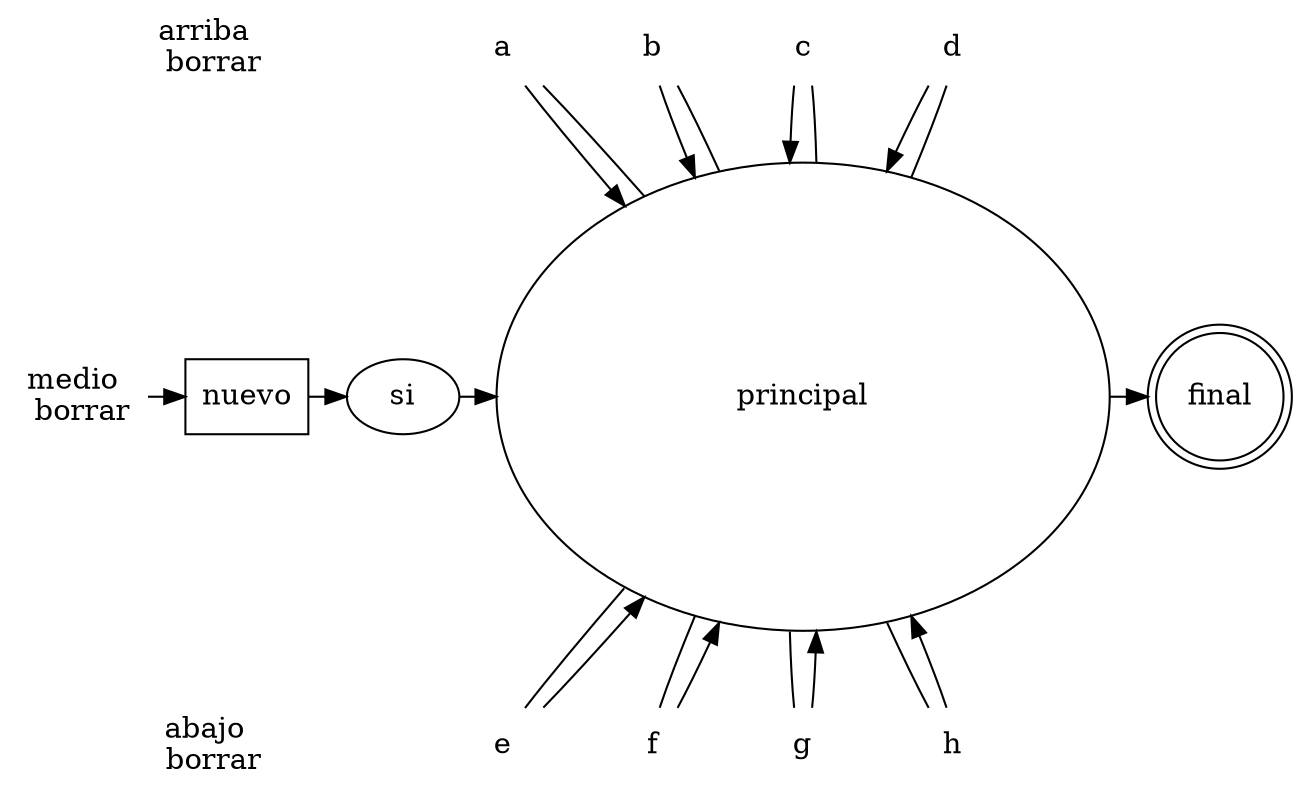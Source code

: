 digraph G {
    rankdir = TD
    /* Entities */
    a [shape = none];    b [shape = none]    c [shape = none];    d [shape = none];     ///// nodos arriba
    e [shape = none];    f [shape = none];    g [shape = none];    h [shape = none]     ///// nodos abajo
    nuevo  [shape= box];    principal [margin=1];   final [shape =doublecircle]         ///// nodos medios

    arriba [shape=none, label="arriba \n borrar"];    medio [shape=none, label="medio \n borrar"];      /// ver abajo
    abajo [shape=none, label="abajo \n borrar"];                                                /// nodos separadores
    
    /* Relationships */
    arriba -> medio -> abajo [color = white]
    medio  -> nuevo -> si -> principal -> final
    arriba -> a -> b -> c -> d [color = white]
    abajo  -> e -> f -> g -> h[color=white]

    a -> principal;    principal -> a[ dir= none]
    b -> principal;    principal -> b[ dir= none]
    c -> principal;    principal -> c[ dir= none]
    d -> principal;    principal -> d[ dir= none]
    ###
    e -> principal;    principal -> e[ dir= none]
    f -> principal;    principal -> f[ dir= none]
    g -> principal;    principal -> g[ dir= none]
    h -> principal;    principal -> h[ dir= none]

    /* Ranks */
    { rank=same;arriba; a; b ; c ; d ;};
    { rank=same;medio ; nuevo ; final ; principal ; si};
    { rank=same;abajo ; e ; f ; g ; h};
}